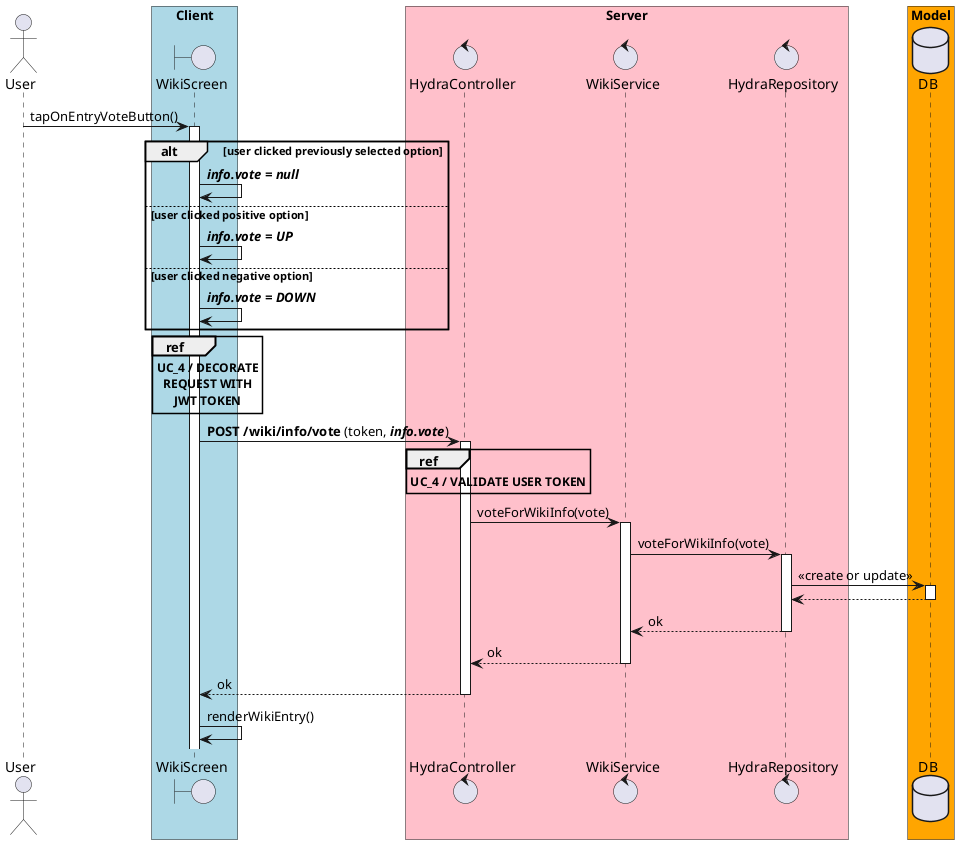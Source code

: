 @startuml
actor User
boundary WikiScreen
control HydraController
control WikiService
control HydraRepository

database DB

box "Client" #LightBlue
   participant WikiScreen
end box

box "Server" #Pink
   control HydraController
    control WikiService
    control HydraRepository
end box

box "Model" #Orange
   participant DB
end box

User -> WikiScreen : tapOnEntryVoteButton()

activate WikiScreen
alt user clicked previously selected option
WikiScreen -> WikiScreen : //**info.vote = null**//
else user clicked positive option
WikiScreen -> WikiScreen : //**info.vote = UP**//
else user clicked negative option
WikiScreen -> WikiScreen : //**info.vote = DOWN**//
end

ref over WikiScreen : **UC_4 / DECORATE**\n**REQUEST WITH**\n**JWT TOKEN**
WikiScreen -> HydraController : **POST /wiki/info/vote** (token, //**info.vote**//)
ref over HydraController : **UC_4 / VALIDATE USER TOKEN**

activate HydraController
HydraController -> WikiService : voteForWikiInfo(vote)
activate WikiService
WikiService -> HydraRepository : voteForWikiInfo(vote)
activate HydraRepository
HydraRepository -> DB : << create or update >>
activate DB
DB --> HydraRepository
deactivate DB
HydraRepository --> WikiService : ok
deactivate HydraRepository
WikiService --> HydraController : ok
deactivate WikiService
HydraController --> WikiScreen : ok
deactivate HydraController
WikiScreen -> WikiScreen : renderWikiEntry()


@enduml